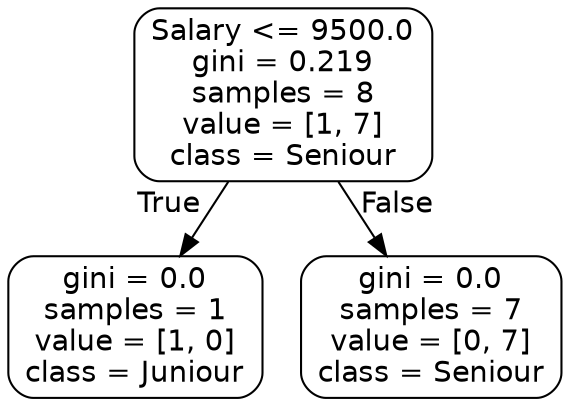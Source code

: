 digraph Tree {
node [shape=box, style="rounded", color="black", fontname="helvetica"] ;
edge [fontname="helvetica"] ;
0 [label="Salary <= 9500.0\ngini = 0.219\nsamples = 8\nvalue = [1, 7]\nclass = Seniour"] ;
1 [label="gini = 0.0\nsamples = 1\nvalue = [1, 0]\nclass = Juniour"] ;
0 -> 1 [labeldistance=2.5, labelangle=45, headlabel="True"] ;
2 [label="gini = 0.0\nsamples = 7\nvalue = [0, 7]\nclass = Seniour"] ;
0 -> 2 [labeldistance=2.5, labelangle=-45, headlabel="False"] ;
}
